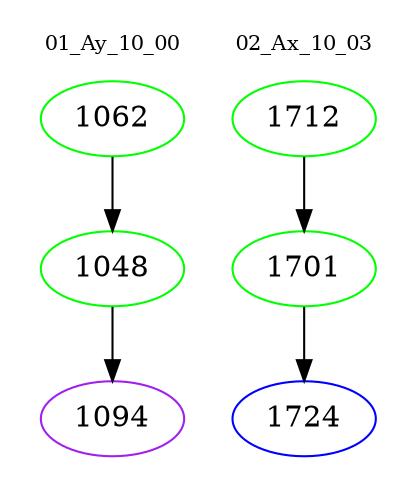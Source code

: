digraph{
subgraph cluster_0 {
color = white
label = "01_Ay_10_00";
fontsize=10;
T0_1062 [label="1062", color="green"]
T0_1062 -> T0_1048 [color="black"]
T0_1048 [label="1048", color="green"]
T0_1048 -> T0_1094 [color="black"]
T0_1094 [label="1094", color="purple"]
}
subgraph cluster_1 {
color = white
label = "02_Ax_10_03";
fontsize=10;
T1_1712 [label="1712", color="green"]
T1_1712 -> T1_1701 [color="black"]
T1_1701 [label="1701", color="green"]
T1_1701 -> T1_1724 [color="black"]
T1_1724 [label="1724", color="blue"]
}
}
